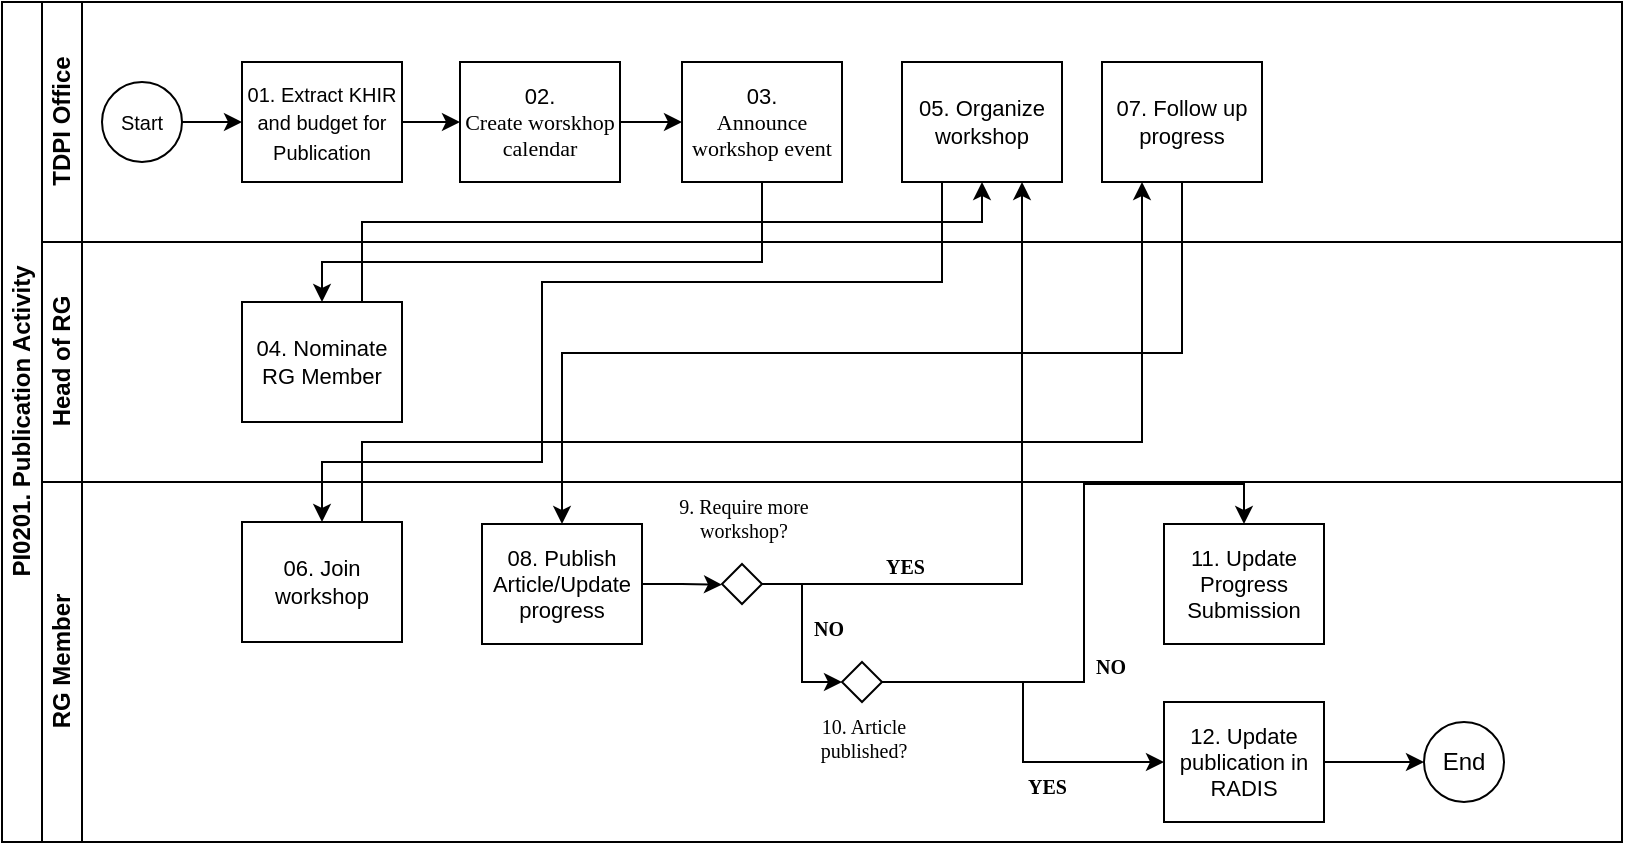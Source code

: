 <mxfile version="21.7.2" type="github">
  <diagram id="prtHgNgQTEPvFCAcTncT" name="Page-1">
    <mxGraphModel dx="1315" dy="612" grid="1" gridSize="10" guides="1" tooltips="1" connect="1" arrows="1" fold="1" page="1" pageScale="1" pageWidth="827" pageHeight="1169" math="0" shadow="0">
      <root>
        <mxCell id="0" />
        <mxCell id="1" parent="0" />
        <mxCell id="dNxyNK7c78bLwvsdeMH5-19" value="PI0201. Publication Activity" style="swimlane;html=1;childLayout=stackLayout;resizeParent=1;resizeParentMax=0;horizontal=0;startSize=20;horizontalStack=0;" parent="1" vertex="1">
          <mxGeometry x="9" y="40" width="810" height="420" as="geometry" />
        </mxCell>
        <mxCell id="dNxyNK7c78bLwvsdeMH5-20" value="TDPI Office" style="swimlane;html=1;startSize=20;horizontal=0;" parent="dNxyNK7c78bLwvsdeMH5-19" vertex="1">
          <mxGeometry x="20" width="790" height="120" as="geometry" />
        </mxCell>
        <mxCell id="dNxyNK7c78bLwvsdeMH5-25" value="" style="edgeStyle=orthogonalEdgeStyle;rounded=0;orthogonalLoop=1;jettySize=auto;html=1;" parent="dNxyNK7c78bLwvsdeMH5-20" source="dNxyNK7c78bLwvsdeMH5-23" target="dNxyNK7c78bLwvsdeMH5-24" edge="1">
          <mxGeometry relative="1" as="geometry" />
        </mxCell>
        <mxCell id="dNxyNK7c78bLwvsdeMH5-23" value="Start" style="ellipse;whiteSpace=wrap;html=1;fontSize=10;" parent="dNxyNK7c78bLwvsdeMH5-20" vertex="1">
          <mxGeometry x="30" y="40" width="40" height="40" as="geometry" />
        </mxCell>
        <mxCell id="KEsW0Edt6kV23Yd50D3y-4" style="edgeStyle=orthogonalEdgeStyle;rounded=0;orthogonalLoop=1;jettySize=auto;html=1;exitX=1;exitY=0.5;exitDx=0;exitDy=0;entryX=0;entryY=0.5;entryDx=0;entryDy=0;" edge="1" parent="dNxyNK7c78bLwvsdeMH5-20" source="dNxyNK7c78bLwvsdeMH5-24" target="dNxyNK7c78bLwvsdeMH5-30">
          <mxGeometry relative="1" as="geometry" />
        </mxCell>
        <mxCell id="dNxyNK7c78bLwvsdeMH5-24" value="&lt;p style=&quot;margin-top: 0pt; margin-bottom: 0pt; margin-left: 0in; direction: ltr; unicode-bidi: embed; word-break: normal;&quot;&gt;&lt;font style=&quot;font-size: 10px;&quot;&gt;01. Extract KHIR and budget for&lt;br/&gt;Publication&lt;/font&gt;&lt;/p&gt;" style="rounded=0;whiteSpace=wrap;html=1;fontFamily=Helvetica;fontSize=12;fontColor=#000000;align=center;" parent="dNxyNK7c78bLwvsdeMH5-20" vertex="1">
          <mxGeometry x="100" y="30" width="80" height="60" as="geometry" />
        </mxCell>
        <mxCell id="KEsW0Edt6kV23Yd50D3y-10" style="edgeStyle=orthogonalEdgeStyle;rounded=0;orthogonalLoop=1;jettySize=auto;html=1;exitX=1;exitY=0.5;exitDx=0;exitDy=0;entryX=0;entryY=0.5;entryDx=0;entryDy=0;" edge="1" parent="dNxyNK7c78bLwvsdeMH5-20" source="dNxyNK7c78bLwvsdeMH5-30" target="KEsW0Edt6kV23Yd50D3y-5">
          <mxGeometry relative="1" as="geometry" />
        </mxCell>
        <mxCell id="dNxyNK7c78bLwvsdeMH5-30" value="&lt;p style=&quot;margin-top: 0pt; margin-bottom: 0pt; margin-left: 0in; direction: ltr; unicode-bidi: embed; word-break: normal; font-size: 11px;&quot;&gt;02.&lt;br&gt;&lt;span style=&quot;font-family: Calibri;&quot;&gt;Create&lt;/span&gt;&lt;span style=&quot;font-family: Calibri;&quot;&gt; &lt;/span&gt;&lt;span style=&quot;font-family: Calibri;&quot;&gt;worskhop&lt;/span&gt;&lt;span style=&quot;font-family: Calibri;&quot;&gt; calendar&lt;/span&gt;&lt;/p&gt;" style="rounded=0;whiteSpace=wrap;html=1;fontFamily=Helvetica;fontSize=12;fontColor=#000000;align=center;" parent="dNxyNK7c78bLwvsdeMH5-20" vertex="1">
          <mxGeometry x="209" y="30" width="80" height="60" as="geometry" />
        </mxCell>
        <mxCell id="KEsW0Edt6kV23Yd50D3y-5" value="&lt;p style=&quot;margin-top: 0pt; margin-bottom: 0pt; margin-left: 0in; direction: ltr; unicode-bidi: embed; word-break: normal; font-size: 11px;&quot;&gt;03.&lt;br&gt;&lt;font face=&quot;Calibri&quot;&gt;Announce workshop event&lt;/font&gt;&lt;/p&gt;" style="rounded=0;whiteSpace=wrap;html=1;fontFamily=Helvetica;fontSize=12;fontColor=#000000;align=center;" vertex="1" parent="dNxyNK7c78bLwvsdeMH5-20">
          <mxGeometry x="320" y="30" width="80" height="60" as="geometry" />
        </mxCell>
        <mxCell id="KEsW0Edt6kV23Yd50D3y-6" value="&lt;p style=&quot;margin-top: 0pt; margin-bottom: 0pt; margin-left: 0in; direction: ltr; unicode-bidi: embed; word-break: normal; font-size: 11px;&quot;&gt;05. Organize workshop&lt;/p&gt;" style="rounded=0;whiteSpace=wrap;html=1;fontFamily=Helvetica;fontSize=12;fontColor=#000000;align=center;" vertex="1" parent="dNxyNK7c78bLwvsdeMH5-20">
          <mxGeometry x="430" y="30" width="80" height="60" as="geometry" />
        </mxCell>
        <mxCell id="KEsW0Edt6kV23Yd50D3y-14" value="&lt;p style=&quot;margin-top: 0pt; margin-bottom: 0pt; margin-left: 0in; direction: ltr; unicode-bidi: embed; word-break: normal; font-size: 11px;&quot;&gt;07. Follow up progress&lt;/p&gt;" style="rounded=0;whiteSpace=wrap;html=1;fontFamily=Helvetica;fontSize=12;fontColor=#000000;align=center;" vertex="1" parent="dNxyNK7c78bLwvsdeMH5-20">
          <mxGeometry x="530" y="30" width="80" height="60" as="geometry" />
        </mxCell>
        <mxCell id="dNxyNK7c78bLwvsdeMH5-21" value="Head of RG" style="swimlane;html=1;startSize=20;horizontal=0;" parent="dNxyNK7c78bLwvsdeMH5-19" vertex="1">
          <mxGeometry x="20" y="120" width="790" height="120" as="geometry" />
        </mxCell>
        <mxCell id="KEsW0Edt6kV23Yd50D3y-8" value="&lt;p style=&quot;margin-top: 0pt; margin-bottom: 0pt; margin-left: 0in; direction: ltr; unicode-bidi: embed; word-break: normal; font-size: 11px;&quot;&gt;04. Nominate RG Member&lt;/p&gt;" style="rounded=0;whiteSpace=wrap;html=1;fontFamily=Helvetica;fontSize=11;fontColor=#000000;align=center;" vertex="1" parent="dNxyNK7c78bLwvsdeMH5-21">
          <mxGeometry x="100" y="30" width="80" height="60" as="geometry" />
        </mxCell>
        <mxCell id="dNxyNK7c78bLwvsdeMH5-22" value="RG Member" style="swimlane;html=1;startSize=20;horizontal=0;" parent="dNxyNK7c78bLwvsdeMH5-19" vertex="1">
          <mxGeometry x="20" y="240" width="790" height="180" as="geometry" />
        </mxCell>
        <mxCell id="KEsW0Edt6kV23Yd50D3y-9" value="&lt;p style=&quot;margin-top: 0pt; margin-bottom: 0pt; margin-left: 0in; direction: ltr; unicode-bidi: embed; word-break: normal; font-size: 11px;&quot;&gt;06. Join workshop&lt;/p&gt;" style="rounded=0;whiteSpace=wrap;html=1;fontFamily=Helvetica;fontSize=11;fontColor=#000000;align=center;" vertex="1" parent="dNxyNK7c78bLwvsdeMH5-22">
          <mxGeometry x="100" y="20" width="80" height="60" as="geometry" />
        </mxCell>
        <mxCell id="KEsW0Edt6kV23Yd50D3y-24" style="edgeStyle=orthogonalEdgeStyle;rounded=0;orthogonalLoop=1;jettySize=auto;html=1;exitX=1;exitY=0.5;exitDx=0;exitDy=0;" edge="1" parent="dNxyNK7c78bLwvsdeMH5-22" source="KEsW0Edt6kV23Yd50D3y-20">
          <mxGeometry relative="1" as="geometry">
            <mxPoint x="340" y="51.333" as="targetPoint" />
          </mxGeometry>
        </mxCell>
        <mxCell id="KEsW0Edt6kV23Yd50D3y-20" value="&lt;p style=&quot;margin-top: 0pt; margin-bottom: 0pt; margin-left: 0in; direction: ltr; unicode-bidi: embed; word-break: normal; font-size: 11px;&quot;&gt;08. Publish Article/Update progress&lt;/p&gt;" style="rounded=0;whiteSpace=wrap;html=1;fontFamily=Helvetica;fontSize=11;fontColor=#000000;align=center;" vertex="1" parent="dNxyNK7c78bLwvsdeMH5-22">
          <mxGeometry x="220" y="21" width="80" height="60" as="geometry" />
        </mxCell>
        <mxCell id="KEsW0Edt6kV23Yd50D3y-21" value="&lt;p style=&quot;margin-top: 0pt; margin-bottom: 0pt; margin-left: 0in; direction: ltr; unicode-bidi: embed; word-break: normal; font-size: 11px;&quot;&gt;11. Update Progress Submission&lt;/p&gt;" style="rounded=0;whiteSpace=wrap;html=1;fontFamily=Helvetica;fontSize=11;fontColor=#000000;align=center;" vertex="1" parent="dNxyNK7c78bLwvsdeMH5-22">
          <mxGeometry x="561" y="21" width="80" height="60" as="geometry" />
        </mxCell>
        <mxCell id="KEsW0Edt6kV23Yd50D3y-86" style="edgeStyle=orthogonalEdgeStyle;rounded=0;orthogonalLoop=1;jettySize=auto;html=1;entryX=0;entryY=0.5;entryDx=0;entryDy=0;" edge="1" parent="dNxyNK7c78bLwvsdeMH5-22" source="dNxyNK7c78bLwvsdeMH5-28" target="KEsW0Edt6kV23Yd50D3y-42">
          <mxGeometry relative="1" as="geometry" />
        </mxCell>
        <mxCell id="dNxyNK7c78bLwvsdeMH5-28" value="" style="rhombus;whiteSpace=wrap;html=1;fontFamily=Helvetica;fontSize=12;fontColor=#000000;align=center;" parent="dNxyNK7c78bLwvsdeMH5-22" vertex="1">
          <mxGeometry x="340" y="41" width="20" height="20" as="geometry" />
        </mxCell>
        <mxCell id="KEsW0Edt6kV23Yd50D3y-101" style="edgeStyle=orthogonalEdgeStyle;rounded=0;orthogonalLoop=1;jettySize=auto;html=1;exitX=1;exitY=0.5;exitDx=0;exitDy=0;entryX=0;entryY=0.5;entryDx=0;entryDy=0;" edge="1" parent="dNxyNK7c78bLwvsdeMH5-22" source="KEsW0Edt6kV23Yd50D3y-40" target="dNxyNK7c78bLwvsdeMH5-32">
          <mxGeometry relative="1" as="geometry" />
        </mxCell>
        <mxCell id="KEsW0Edt6kV23Yd50D3y-40" value="&lt;p style=&quot;margin-top: 0pt; margin-bottom: 0pt; margin-left: 0in; direction: ltr; unicode-bidi: embed; word-break: normal; font-size: 11px;&quot;&gt;12. Update publication in RADIS&lt;/p&gt;" style="rounded=0;whiteSpace=wrap;html=1;fontFamily=Helvetica;fontSize=11;fontColor=#000000;align=center;" vertex="1" parent="dNxyNK7c78bLwvsdeMH5-22">
          <mxGeometry x="561" y="110" width="80" height="60" as="geometry" />
        </mxCell>
        <mxCell id="KEsW0Edt6kV23Yd50D3y-30" value="&lt;p style=&quot;margin-top: 0pt; margin-bottom: 0pt; margin-left: 0in; text-align: center; direction: ltr; unicode-bidi: embed; word-break: normal; font-size: 10px;&quot;&gt;&lt;span style=&quot;font-size: 10px; font-family: Calibri; color: black;&quot;&gt;&lt;b&gt;YES&lt;/b&gt;&lt;/span&gt;&lt;/p&gt;" style="text;whiteSpace=wrap;html=1;fontSize=10;" vertex="1" parent="dNxyNK7c78bLwvsdeMH5-22">
          <mxGeometry x="420" y="30" width="36" height="20" as="geometry" />
        </mxCell>
        <mxCell id="KEsW0Edt6kV23Yd50D3y-84" value="&lt;p style=&quot;margin-top: 0pt; margin-bottom: 0pt; margin-left: 0in; text-align: center; direction: ltr; unicode-bidi: embed; word-break: normal; font-size: 10px;&quot;&gt;&lt;span style=&quot;font-size: 10px; font-family: Calibri; color: black;&quot;&gt;9.&amp;nbsp;Require more workshop?&lt;/span&gt;&lt;/p&gt;" style="text;whiteSpace=wrap;html=1;fontSize=10;" vertex="1" parent="dNxyNK7c78bLwvsdeMH5-22">
          <mxGeometry x="300" width="100" height="30" as="geometry" />
        </mxCell>
        <mxCell id="KEsW0Edt6kV23Yd50D3y-93" style="edgeStyle=orthogonalEdgeStyle;rounded=0;orthogonalLoop=1;jettySize=auto;html=1;exitX=1;exitY=0.5;exitDx=0;exitDy=0;entryX=0.5;entryY=0;entryDx=0;entryDy=0;" edge="1" parent="dNxyNK7c78bLwvsdeMH5-22" source="KEsW0Edt6kV23Yd50D3y-42" target="KEsW0Edt6kV23Yd50D3y-21">
          <mxGeometry relative="1" as="geometry">
            <Array as="points">
              <mxPoint x="521" y="100" />
              <mxPoint x="521" y="1" />
              <mxPoint x="601" y="1" />
            </Array>
          </mxGeometry>
        </mxCell>
        <mxCell id="KEsW0Edt6kV23Yd50D3y-96" style="edgeStyle=orthogonalEdgeStyle;rounded=0;orthogonalLoop=1;jettySize=auto;html=1;entryX=0;entryY=0.5;entryDx=0;entryDy=0;" edge="1" parent="dNxyNK7c78bLwvsdeMH5-22" source="KEsW0Edt6kV23Yd50D3y-42" target="KEsW0Edt6kV23Yd50D3y-40">
          <mxGeometry relative="1" as="geometry" />
        </mxCell>
        <mxCell id="KEsW0Edt6kV23Yd50D3y-42" value="" style="rhombus;whiteSpace=wrap;html=1;fontFamily=Helvetica;fontSize=12;fontColor=#000000;align=center;" vertex="1" parent="dNxyNK7c78bLwvsdeMH5-22">
          <mxGeometry x="400" y="90" width="20" height="20" as="geometry" />
        </mxCell>
        <mxCell id="KEsW0Edt6kV23Yd50D3y-85" value="&lt;p style=&quot;margin-top: 0pt; margin-bottom: 0pt; margin-left: 0in; text-align: center; direction: ltr; unicode-bidi: embed; word-break: normal; font-size: 10px;&quot;&gt;&lt;span style=&quot;font-size: 10px; font-family: Calibri; color: black;&quot;&gt;&lt;b&gt;NO&lt;/b&gt;&lt;/span&gt;&lt;/p&gt;" style="text;whiteSpace=wrap;html=1;fontSize=10;" vertex="1" parent="dNxyNK7c78bLwvsdeMH5-22">
          <mxGeometry x="384" y="61" width="36" height="20" as="geometry" />
        </mxCell>
        <mxCell id="dNxyNK7c78bLwvsdeMH5-32" value="End" style="ellipse;whiteSpace=wrap;html=1;" parent="dNxyNK7c78bLwvsdeMH5-22" vertex="1">
          <mxGeometry x="691" y="120" width="40" height="40" as="geometry" />
        </mxCell>
        <mxCell id="KEsW0Edt6kV23Yd50D3y-97" value="&lt;p style=&quot;margin-top: 0pt; margin-bottom: 0pt; margin-left: 0in; text-align: center; direction: ltr; unicode-bidi: embed; word-break: normal; font-size: 10px;&quot;&gt;&lt;span style=&quot;font-size: 10px; font-family: Calibri; color: black;&quot;&gt;&lt;b&gt;YES&lt;/b&gt;&lt;/span&gt;&lt;/p&gt;" style="text;whiteSpace=wrap;html=1;fontSize=10;" vertex="1" parent="dNxyNK7c78bLwvsdeMH5-22">
          <mxGeometry x="491" y="140" width="36" height="20" as="geometry" />
        </mxCell>
        <mxCell id="KEsW0Edt6kV23Yd50D3y-99" value="&lt;p style=&quot;margin-top: 0pt; margin-bottom: 0pt; margin-left: 0in; text-align: center; direction: ltr; unicode-bidi: embed; word-break: normal; font-size: 10px;&quot;&gt;&lt;span style=&quot;font-size: 10px; font-family: Calibri; color: black;&quot;&gt;&lt;b&gt;NO&lt;/b&gt;&lt;/span&gt;&lt;/p&gt;" style="text;whiteSpace=wrap;html=1;fontSize=10;" vertex="1" parent="dNxyNK7c78bLwvsdeMH5-22">
          <mxGeometry x="525" y="80" width="36" height="20" as="geometry" />
        </mxCell>
        <mxCell id="KEsW0Edt6kV23Yd50D3y-95" value="&lt;p style=&quot;margin-top: 0pt; margin-bottom: 0pt; margin-left: 0in; text-align: center; direction: ltr; unicode-bidi: embed; word-break: normal; font-size: 10px;&quot;&gt;&lt;span style=&quot;font-size: 10px; font-family: Calibri; color: black;&quot;&gt;10. Article published?&lt;/span&gt;&lt;/p&gt;" style="text;whiteSpace=wrap;html=1;fontSize=10;" vertex="1" parent="dNxyNK7c78bLwvsdeMH5-22">
          <mxGeometry x="380" y="110" width="60" height="60" as="geometry" />
        </mxCell>
        <mxCell id="KEsW0Edt6kV23Yd50D3y-11" style="edgeStyle=orthogonalEdgeStyle;rounded=0;orthogonalLoop=1;jettySize=auto;html=1;exitX=0.5;exitY=1;exitDx=0;exitDy=0;entryX=0.5;entryY=0;entryDx=0;entryDy=0;" edge="1" parent="dNxyNK7c78bLwvsdeMH5-19" source="KEsW0Edt6kV23Yd50D3y-5" target="KEsW0Edt6kV23Yd50D3y-8">
          <mxGeometry relative="1" as="geometry">
            <Array as="points">
              <mxPoint x="380" y="130" />
              <mxPoint x="160" y="130" />
            </Array>
          </mxGeometry>
        </mxCell>
        <mxCell id="KEsW0Edt6kV23Yd50D3y-12" style="edgeStyle=orthogonalEdgeStyle;rounded=0;orthogonalLoop=1;jettySize=auto;html=1;entryX=0.5;entryY=1;entryDx=0;entryDy=0;" edge="1" parent="dNxyNK7c78bLwvsdeMH5-19" target="KEsW0Edt6kV23Yd50D3y-6">
          <mxGeometry relative="1" as="geometry">
            <mxPoint x="180" y="150" as="sourcePoint" />
            <Array as="points">
              <mxPoint x="180" y="110" />
              <mxPoint x="490" y="110" />
            </Array>
          </mxGeometry>
        </mxCell>
        <mxCell id="KEsW0Edt6kV23Yd50D3y-13" style="edgeStyle=orthogonalEdgeStyle;rounded=0;orthogonalLoop=1;jettySize=auto;html=1;exitX=0.25;exitY=1;exitDx=0;exitDy=0;entryX=0.5;entryY=0;entryDx=0;entryDy=0;" edge="1" parent="dNxyNK7c78bLwvsdeMH5-19" source="KEsW0Edt6kV23Yd50D3y-6" target="KEsW0Edt6kV23Yd50D3y-9">
          <mxGeometry relative="1" as="geometry">
            <Array as="points">
              <mxPoint x="470" y="140" />
              <mxPoint x="270" y="140" />
              <mxPoint x="270" y="230" />
              <mxPoint x="160" y="230" />
            </Array>
          </mxGeometry>
        </mxCell>
        <mxCell id="KEsW0Edt6kV23Yd50D3y-19" style="edgeStyle=orthogonalEdgeStyle;rounded=0;orthogonalLoop=1;jettySize=auto;html=1;exitX=0.75;exitY=0;exitDx=0;exitDy=0;entryX=0.25;entryY=1;entryDx=0;entryDy=0;" edge="1" parent="dNxyNK7c78bLwvsdeMH5-19" source="KEsW0Edt6kV23Yd50D3y-9" target="KEsW0Edt6kV23Yd50D3y-14">
          <mxGeometry relative="1" as="geometry">
            <Array as="points">
              <mxPoint x="180" y="220" />
              <mxPoint x="570" y="220" />
            </Array>
          </mxGeometry>
        </mxCell>
        <mxCell id="KEsW0Edt6kV23Yd50D3y-23" style="edgeStyle=orthogonalEdgeStyle;rounded=0;orthogonalLoop=1;jettySize=auto;html=1;exitX=0.5;exitY=1;exitDx=0;exitDy=0;entryX=0.5;entryY=0;entryDx=0;entryDy=0;" edge="1" parent="dNxyNK7c78bLwvsdeMH5-19" source="KEsW0Edt6kV23Yd50D3y-14" target="KEsW0Edt6kV23Yd50D3y-20">
          <mxGeometry relative="1" as="geometry" />
        </mxCell>
        <mxCell id="KEsW0Edt6kV23Yd50D3y-72" style="edgeStyle=orthogonalEdgeStyle;rounded=0;orthogonalLoop=1;jettySize=auto;html=1;exitX=1;exitY=0.5;exitDx=0;exitDy=0;entryX=0.75;entryY=1;entryDx=0;entryDy=0;" edge="1" parent="dNxyNK7c78bLwvsdeMH5-19" source="dNxyNK7c78bLwvsdeMH5-28" target="KEsW0Edt6kV23Yd50D3y-6">
          <mxGeometry relative="1" as="geometry" />
        </mxCell>
        <mxCell id="KEsW0Edt6kV23Yd50D3y-26" style="edgeStyle=orthogonalEdgeStyle;rounded=0;orthogonalLoop=1;jettySize=auto;html=1;exitX=0.5;exitY=1;exitDx=0;exitDy=0;" edge="1" parent="1">
          <mxGeometry relative="1" as="geometry">
            <mxPoint x="780" y="280" as="sourcePoint" />
            <mxPoint x="780" y="280" as="targetPoint" />
          </mxGeometry>
        </mxCell>
      </root>
    </mxGraphModel>
  </diagram>
</mxfile>

